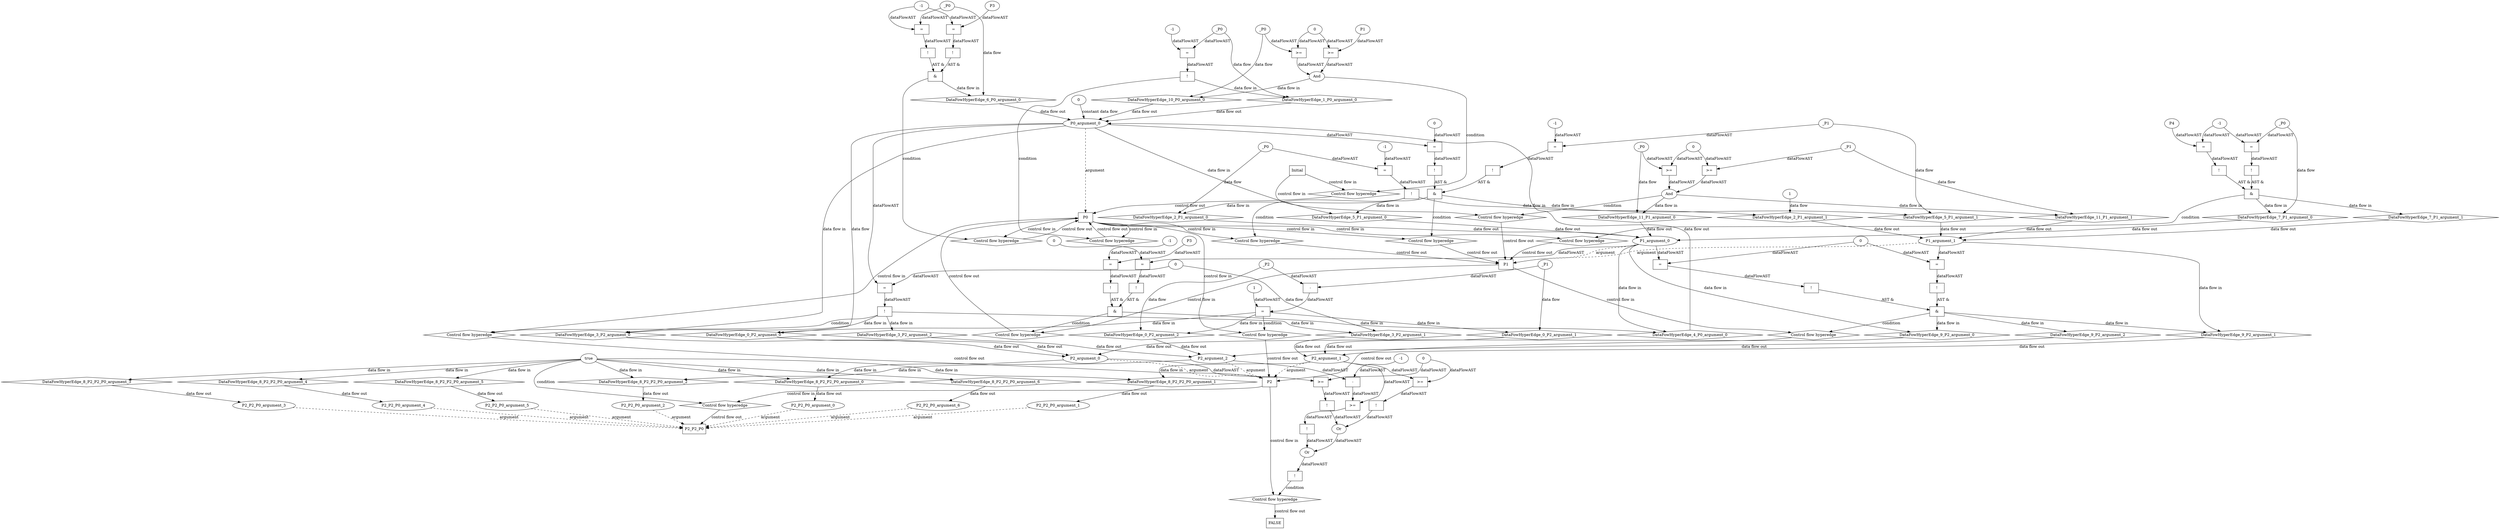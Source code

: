 digraph dag {
"P0" [label="P0" nodeName="P0" class=cfn  shape="rect"];
"P1" [label="P1" nodeName="P1" class=cfn  shape="rect"];
"P2" [label="P2" nodeName="P2" class=cfn  shape="rect"];
"P2_P2_P0" [label="P2_P2_P0" nodeName="P2_P2_P0" class=cfn  shape="rect"];
FALSE [label="FALSE" nodeName=FALSE class=cfn  shape="rect"];
Initial [label="Initial" nodeName=Initial class=cfn  shape="rect"];
ControlFowHyperEdge_0 [label="Control flow hyperedge" nodeName=ControlFowHyperEdge_0 class=controlFlowHyperEdge shape="diamond"];
"P0" -> ControlFowHyperEdge_0 [label="control flow in"]
ControlFowHyperEdge_0 -> "P2" [label="control flow out"]
ControlFowHyperEdge_1 [label="Control flow hyperedge" nodeName=ControlFowHyperEdge_1 class=controlFlowHyperEdge shape="diamond"];
"P0" -> ControlFowHyperEdge_1 [label="control flow in"]
ControlFowHyperEdge_1 -> "P0" [label="control flow out"]
ControlFowHyperEdge_2 [label="Control flow hyperedge" nodeName=ControlFowHyperEdge_2 class=controlFlowHyperEdge shape="diamond"];
"P0" -> ControlFowHyperEdge_2 [label="control flow in"]
ControlFowHyperEdge_2 -> "P1" [label="control flow out"]
ControlFowHyperEdge_3 [label="Control flow hyperedge" nodeName=ControlFowHyperEdge_3 class=controlFlowHyperEdge shape="diamond"];
"P0" -> ControlFowHyperEdge_3 [label="control flow in"]
ControlFowHyperEdge_3 -> "P2" [label="control flow out"]
ControlFowHyperEdge_4 [label="Control flow hyperedge" nodeName=ControlFowHyperEdge_4 class=controlFlowHyperEdge shape="diamond"];
"P1" -> ControlFowHyperEdge_4 [label="control flow in"]
ControlFowHyperEdge_4 -> "P0" [label="control flow out"]
ControlFowHyperEdge_5 [label="Control flow hyperedge" nodeName=ControlFowHyperEdge_5 class=controlFlowHyperEdge shape="diamond"];
"P0" -> ControlFowHyperEdge_5 [label="control flow in"]
ControlFowHyperEdge_5 -> "P1" [label="control flow out"]
ControlFowHyperEdge_6 [label="Control flow hyperedge" nodeName=ControlFowHyperEdge_6 class=controlFlowHyperEdge shape="diamond"];
"P0" -> ControlFowHyperEdge_6 [label="control flow in"]
ControlFowHyperEdge_6 -> "P0" [label="control flow out"]
ControlFowHyperEdge_7 [label="Control flow hyperedge" nodeName=ControlFowHyperEdge_7 class=controlFlowHyperEdge shape="diamond"];
"P0" -> ControlFowHyperEdge_7 [label="control flow in"]
ControlFowHyperEdge_7 -> "P1" [label="control flow out"]
ControlFowHyperEdge_8 [label="Control flow hyperedge" nodeName=ControlFowHyperEdge_8 class=controlFlowHyperEdge shape="diamond"];
"P2" -> ControlFowHyperEdge_8 [label="control flow in"]
ControlFowHyperEdge_8 -> "P2_P2_P0" [label="control flow out"]
ControlFowHyperEdge_9 [label="Control flow hyperedge" nodeName=ControlFowHyperEdge_9 class=controlFlowHyperEdge shape="diamond"];
"P1" -> ControlFowHyperEdge_9 [label="control flow in"]
ControlFowHyperEdge_9 -> "P2" [label="control flow out"]
ControlFowHyperEdge_10 [label="Control flow hyperedge" nodeName=ControlFowHyperEdge_10 class=controlFlowHyperEdge shape="diamond"];
"Initial" -> ControlFowHyperEdge_10 [label="control flow in"]
ControlFowHyperEdge_10 -> "P0" [label="control flow out"]
ControlFowHyperEdge_11 [label="Control flow hyperedge" nodeName=ControlFowHyperEdge_11 class=controlFlowHyperEdge shape="diamond"];
"Initial" -> ControlFowHyperEdge_11 [label="control flow in"]
ControlFowHyperEdge_11 -> "P1" [label="control flow out"]
ControlFowHyperEdge_12 [label="Control flow hyperedge" nodeName=ControlFowHyperEdge_12 class=controlFlowHyperEdge shape="diamond"];
"P2" -> ControlFowHyperEdge_12 [label="control flow in"]
ControlFowHyperEdge_12 -> "FALSE" [label="control flow out"]
"P2_argument_0" [label="P2_argument_0" nodeName=argument0 class=argument  head="P2" shape="oval"];
"P2_argument_0" -> "P2"[label="argument" style="dashed"]
"P2_argument_1" [label="P2_argument_1" nodeName=argument1 class=argument  head="P2" shape="oval"];
"P2_argument_1" -> "P2"[label="argument" style="dashed"]
"P2_argument_2" [label="P2_argument_2" nodeName=argument2 class=argument  head="P2" shape="oval"];
"P2_argument_2" -> "P2"[label="argument" style="dashed"]
"P0_argument_0" [label="P0_argument_0" nodeName=argument0 class=argument  head="P0" shape="oval"];
"P0_argument_0" -> "P0"[label="argument" style="dashed"]
"P1_argument_0" [label="P1_argument_0" nodeName=argument0 class=argument  head="P1" shape="oval"];
"P1_argument_0" -> "P1"[label="argument" style="dashed"]
"P1_argument_1" [label="P1_argument_1" nodeName=argument1 class=argument  head="P1" shape="oval"];
"P1_argument_1" -> "P1"[label="argument" style="dashed"]
"P2_P2_P0_argument_0" [label="P2_P2_P0_argument_0" nodeName=argument0 class=argument  head="P2_P2_P0" shape="oval"];
"P2_P2_P0_argument_0" -> "P2_P2_P0"[label="argument" style="dashed"]
"P2_P2_P0_argument_1" [label="P2_P2_P0_argument_1" nodeName=argument1 class=argument  head="P2_P2_P0" shape="oval"];
"P2_P2_P0_argument_1" -> "P2_P2_P0"[label="argument" style="dashed"]
"P2_P2_P0_argument_2" [label="P2_P2_P0_argument_2" nodeName=argument2 class=argument  head="P2_P2_P0" shape="oval"];
"P2_P2_P0_argument_2" -> "P2_P2_P0"[label="argument" style="dashed"]
"P2_P2_P0_argument_3" [label="P2_P2_P0_argument_3" nodeName=argument3 class=argument  head="P2_P2_P0" shape="oval"];
"P2_P2_P0_argument_3" -> "P2_P2_P0"[label="argument" style="dashed"]
"P2_P2_P0_argument_4" [label="P2_P2_P0_argument_4" nodeName=argument4 class=argument  head="P2_P2_P0" shape="oval"];
"P2_P2_P0_argument_4" -> "P2_P2_P0"[label="argument" style="dashed"]
"P2_P2_P0_argument_5" [label="P2_P2_P0_argument_5" nodeName=argument5 class=argument  head="P2_P2_P0" shape="oval"];
"P2_P2_P0_argument_5" -> "P2_P2_P0"[label="argument" style="dashed"]
"P2_P2_P0_argument_6" [label="P2_P2_P0_argument_6" nodeName=argument6 class=argument  head="P2_P2_P0" shape="oval"];
"P2_P2_P0_argument_6" -> "P2_P2_P0"[label="argument" style="dashed"]

"xxxP2___P0_0xxxguard_0_node_0" [label="=" nodeName="xxxP2___P0_0xxxguard_0_node_0" class=Operator  shape="rect"];
"xxxP2___P0_0xxxguard_0_node_1" [label="-" nodeName="xxxP2___P0_0xxxguard_0_node_1" class= Operator shape="rect"];
"xxxP2___P0_0xxxguard_0_node_4" [label="1" nodeName="xxxP2___P0_0xxxguard_0_node_4" class=Literal ];
"xxxP2___P0_0xxxguard_0_node_1" -> "xxxP2___P0_0xxxguard_0_node_0"[label="dataFlowAST"]
"xxxP2___P0_0xxxguard_0_node_4" -> "xxxP2___P0_0xxxguard_0_node_0"[label="dataFlowAST"]
"xxxP2___P0_0xxxdataFlow2_node_0" -> "xxxP2___P0_0xxxguard_0_node_1"[label="dataFlowAST"]
"xxxP2___P0_0xxxdataFlow1_node_0" -> "xxxP2___P0_0xxxguard_0_node_1"[label="dataFlowAST"]

"xxxP2___P0_0xxxguard_0_node_0" -> "ControlFowHyperEdge_0" [label="condition"];

"P0_argument_0" -> "DataFowHyperEdge_0_P2_argument_0" [label="data flow"];
"xxxP2___P0_0xxxdataFlow1_node_0" [label="_P1" nodeName="xxxP2___P0_0xxxdataFlow1_node_0" class=Constant ];

"xxxP2___P0_0xxxdataFlow1_node_0" -> "DataFowHyperEdge_0_P2_argument_1" [label="data flow"];
"xxxP2___P0_0xxxdataFlow2_node_0" [label="_P2" nodeName="xxxP2___P0_0xxxdataFlow2_node_0" class=Constant ];

"xxxP2___P0_0xxxdataFlow2_node_0" -> "DataFowHyperEdge_0_P2_argument_2" [label="data flow"];
"xxxP0___P0_1xxxguard_0_node_0" [label="!" nodeName="xxxP0___P0_1xxxguard_0_node_0" class=Operator shape="rect"];
"xxxP0___P0_1xxxguard_0_node_1" [label="=" nodeName="xxxP0___P0_1xxxguard_0_node_1" class=Operator  shape="rect"];
"xxxP0___P0_1xxxguard_0_node_3" [label="-1" nodeName="xxxP0___P0_1xxxguard_0_node_3" class=Literal ];
"xxxP0___P0_1xxxguard_0_node_1" -> "xxxP0___P0_1xxxguard_0_node_0"[label="dataFlowAST"]
"xxxP0___P0_1xxxdataFlow_0_node_0" -> "xxxP0___P0_1xxxguard_0_node_1"[label="dataFlowAST"]
"xxxP0___P0_1xxxguard_0_node_3" -> "xxxP0___P0_1xxxguard_0_node_1"[label="dataFlowAST"]

"xxxP0___P0_1xxxguard_0_node_0" -> "ControlFowHyperEdge_1" [label="condition"];
"xxxP0___P0_1xxxdataFlow_0_node_0" [label="_P0" nodeName="xxxP0___P0_1xxxdataFlow_0_node_0" class=Constant ];

"xxxP0___P0_1xxxdataFlow_0_node_0" -> "DataFowHyperEdge_1_P0_argument_0" [label="data flow"];
"xxxP1___P0_2xxxguard_0_node_0" [label="!" nodeName="xxxP1___P0_2xxxguard_0_node_0" class=Operator shape="rect"];
"xxxP1___P0_2xxxguard_0_node_1" [label="=" nodeName="xxxP1___P0_2xxxguard_0_node_1" class=Operator  shape="rect"];
"xxxP1___P0_2xxxguard_0_node_3" [label="-1" nodeName="xxxP1___P0_2xxxguard_0_node_3" class=Literal ];
"xxxP1___P0_2xxxguard_0_node_1" -> "xxxP1___P0_2xxxguard_0_node_0"[label="dataFlowAST"]
"xxxP1___P0_2xxxdataFlow_0_node_0" -> "xxxP1___P0_2xxxguard_0_node_1"[label="dataFlowAST"]
"xxxP1___P0_2xxxguard_0_node_3" -> "xxxP1___P0_2xxxguard_0_node_1"[label="dataFlowAST"]

"xxxP1___P0_2xxxguard_0_node_0" -> "ControlFowHyperEdge_2" [label="condition"];
"xxxP1___P0_2xxxdataFlow_0_node_0" [label="_P0" nodeName="xxxP1___P0_2xxxdataFlow_0_node_0" class=Constant ];

"xxxP1___P0_2xxxdataFlow_0_node_0" -> "DataFowHyperEdge_2_P1_argument_0" [label="data flow"];
"xxxP1___P0_2xxxdataFlow1_node_0" [label="1" nodeName="xxxP1___P0_2xxxdataFlow1_node_0" class=Literal ];

"xxxP1___P0_2xxxdataFlow1_node_0" -> "DataFowHyperEdge_2_P1_argument_1" [label="data flow"];
"xxxP2___P0_3xxxguard_0_node_0" [label="!" nodeName="xxxP2___P0_3xxxguard_0_node_0" class=Operator shape="rect"];
"xxxP2___P0_3xxxguard_0_node_1" [label="=" nodeName="xxxP2___P0_3xxxguard_0_node_1" class=Operator  shape="rect"];
"xxxP2___P0_3xxxguard_0_node_1" -> "xxxP2___P0_3xxxguard_0_node_0"[label="dataFlowAST"]
"P0_argument_0" -> "xxxP2___P0_3xxxguard_0_node_1"[label="dataFlowAST"]
"xxxP2___P0_3xxxdataFlow_0_node_0" -> "xxxP2___P0_3xxxguard_0_node_1"[label="dataFlowAST"]

"xxxP2___P0_3xxxguard_0_node_0" -> "ControlFowHyperEdge_3" [label="condition"];
"xxxP2___P0_3xxxdataFlow_0_node_0" [label="0" nodeName="xxxP2___P0_3xxxdataFlow_0_node_0" class=Literal ];

"xxxP2___P0_3xxxdataFlow_0_node_0" -> "DataFowHyperEdge_3_P2_argument_1" [label="data flow"];
"xxxP0___P1_4xxx_and" [label="&" nodeName="xxxP0___P1_4xxx_and" class=Operator shape="rect"];
"xxxP0___P1_4xxxguard_0_node_0" [label="!" nodeName="xxxP0___P1_4xxxguard_0_node_0" class=Operator shape="rect"];
"xxxP0___P1_4xxxguard_0_node_1" [label="=" nodeName="xxxP0___P1_4xxxguard_0_node_1" class=Operator  shape="rect"];
"xxxP0___P1_4xxxguard_0_node_2" [label="P3" nodeName="xxxP0___P1_4xxxguard_0_node_2" class=Constant ];
"xxxP0___P1_4xxxguard_0_node_3" [label="-1" nodeName="xxxP0___P1_4xxxguard_0_node_3" class=Literal ];
"xxxP0___P1_4xxxguard_0_node_1" -> "xxxP0___P1_4xxxguard_0_node_0"[label="dataFlowAST"]
"xxxP0___P1_4xxxguard_0_node_2" -> "xxxP0___P1_4xxxguard_0_node_1"[label="dataFlowAST"]
"xxxP0___P1_4xxxguard_0_node_3" -> "xxxP0___P1_4xxxguard_0_node_1"[label="dataFlowAST"]

"xxxP0___P1_4xxxguard_0_node_0" -> "xxxP0___P1_4xxx_and" [label="AST &"];
"xxxP0___P1_4xxxguard1_node_0" [label="!" nodeName="xxxP0___P1_4xxxguard1_node_0" class=Operator shape="rect"];
"xxxP0___P1_4xxxguard1_node_1" [label="=" nodeName="xxxP0___P1_4xxxguard1_node_1" class=Operator  shape="rect"];
"xxxP0___P1_4xxxguard1_node_3" [label="0" nodeName="xxxP0___P1_4xxxguard1_node_3" class=Literal ];
"xxxP0___P1_4xxxguard1_node_1" -> "xxxP0___P1_4xxxguard1_node_0"[label="dataFlowAST"]
"P1_argument_0" -> "xxxP0___P1_4xxxguard1_node_1"[label="dataFlowAST"]
"xxxP0___P1_4xxxguard1_node_3" -> "xxxP0___P1_4xxxguard1_node_1"[label="dataFlowAST"]

"xxxP0___P1_4xxxguard1_node_0" -> "xxxP0___P1_4xxx_and" [label="AST &"];
"xxxP0___P1_4xxx_and" -> "ControlFowHyperEdge_4" [label="condition"];
"xxxP1___P0_5xxx_and" [label="&" nodeName="xxxP1___P0_5xxx_and" class=Operator shape="rect"];
"xxxP1___P0_5xxxguard_0_node_0" [label="!" nodeName="xxxP1___P0_5xxxguard_0_node_0" class=Operator shape="rect"];
"xxxP1___P0_5xxxguard_0_node_1" [label="=" nodeName="xxxP1___P0_5xxxguard_0_node_1" class=Operator  shape="rect"];
"xxxP1___P0_5xxxguard_0_node_3" [label="-1" nodeName="xxxP1___P0_5xxxguard_0_node_3" class=Literal ];
"xxxP1___P0_5xxxguard_0_node_1" -> "xxxP1___P0_5xxxguard_0_node_0"[label="dataFlowAST"]
"xxxP1___P0_5xxxdataFlow_0_node_0" -> "xxxP1___P0_5xxxguard_0_node_1"[label="dataFlowAST"]
"xxxP1___P0_5xxxguard_0_node_3" -> "xxxP1___P0_5xxxguard_0_node_1"[label="dataFlowAST"]

"xxxP1___P0_5xxxguard_0_node_0" -> "xxxP1___P0_5xxx_and" [label="AST &"];
"xxxP1___P0_5xxxguard1_node_0" [label="!" nodeName="xxxP1___P0_5xxxguard1_node_0" class=Operator shape="rect"];
"xxxP1___P0_5xxxguard1_node_1" [label="=" nodeName="xxxP1___P0_5xxxguard1_node_1" class=Operator  shape="rect"];
"xxxP1___P0_5xxxguard1_node_3" [label="0" nodeName="xxxP1___P0_5xxxguard1_node_3" class=Literal ];
"xxxP1___P0_5xxxguard1_node_1" -> "xxxP1___P0_5xxxguard1_node_0"[label="dataFlowAST"]
"P0_argument_0" -> "xxxP1___P0_5xxxguard1_node_1"[label="dataFlowAST"]
"xxxP1___P0_5xxxguard1_node_3" -> "xxxP1___P0_5xxxguard1_node_1"[label="dataFlowAST"]

"xxxP1___P0_5xxxguard1_node_0" -> "xxxP1___P0_5xxx_and" [label="AST &"];
"xxxP1___P0_5xxx_and" -> "ControlFowHyperEdge_5" [label="condition"];
"xxxP1___P0_5xxxdataFlow_0_node_0" [label="_P1" nodeName="xxxP1___P0_5xxxdataFlow_0_node_0" class=Constant ];

"xxxP1___P0_5xxxdataFlow_0_node_0" -> "DataFowHyperEdge_5_P1_argument_1" [label="data flow"];
"xxxP0___P0_6xxx_and" [label="&" nodeName="xxxP0___P0_6xxx_and" class=Operator shape="rect"];
"xxxP0___P0_6xxxguard_0_node_0" [label="!" nodeName="xxxP0___P0_6xxxguard_0_node_0" class=Operator shape="rect"];
"xxxP0___P0_6xxxguard_0_node_1" [label="=" nodeName="xxxP0___P0_6xxxguard_0_node_1" class=Operator  shape="rect"];
"xxxP0___P0_6xxxguard_0_node_2" [label="P3" nodeName="xxxP0___P0_6xxxguard_0_node_2" class=Constant ];
"xxxP0___P0_6xxxguard_0_node_3" [label="-1" nodeName="xxxP0___P0_6xxxguard_0_node_3" class=Literal ];
"xxxP0___P0_6xxxguard_0_node_1" -> "xxxP0___P0_6xxxguard_0_node_0"[label="dataFlowAST"]
"xxxP0___P0_6xxxguard_0_node_2" -> "xxxP0___P0_6xxxguard_0_node_1"[label="dataFlowAST"]
"xxxP0___P0_6xxxguard_0_node_3" -> "xxxP0___P0_6xxxguard_0_node_1"[label="dataFlowAST"]

"xxxP0___P0_6xxxguard_0_node_0" -> "xxxP0___P0_6xxx_and" [label="AST &"];
"xxxP0___P0_6xxxguard1_node_0" [label="!" nodeName="xxxP0___P0_6xxxguard1_node_0" class=Operator shape="rect"];
"xxxP0___P0_6xxxguard1_node_1" [label="=" nodeName="xxxP0___P0_6xxxguard1_node_1" class=Operator  shape="rect"];
"xxxP0___P0_6xxxguard1_node_1" -> "xxxP0___P0_6xxxguard1_node_0"[label="dataFlowAST"]
"xxxP0___P0_6xxxdataFlow_0_node_0" -> "xxxP0___P0_6xxxguard1_node_1"[label="dataFlowAST"]
"xxxP0___P0_6xxxguard_0_node_3" -> "xxxP0___P0_6xxxguard1_node_1"[label="dataFlowAST"]

"xxxP0___P0_6xxxguard1_node_0" -> "xxxP0___P0_6xxx_and" [label="AST &"];
"xxxP0___P0_6xxx_and" -> "ControlFowHyperEdge_6" [label="condition"];
"xxxP0___P0_6xxxdataFlow_0_node_0" [label="_P0" nodeName="xxxP0___P0_6xxxdataFlow_0_node_0" class=Constant ];

"xxxP0___P0_6xxxdataFlow_0_node_0" -> "DataFowHyperEdge_6_P0_argument_0" [label="data flow"];
"xxxP1___P0_7xxx_and" [label="&" nodeName="xxxP1___P0_7xxx_and" class=Operator shape="rect"];
"xxxP1___P0_7xxxguard_0_node_0" [label="!" nodeName="xxxP1___P0_7xxxguard_0_node_0" class=Operator shape="rect"];
"xxxP1___P0_7xxxguard_0_node_1" [label="=" nodeName="xxxP1___P0_7xxxguard_0_node_1" class=Operator  shape="rect"];
"xxxP1___P0_7xxxguard_0_node_2" [label="P4" nodeName="xxxP1___P0_7xxxguard_0_node_2" class=Constant ];
"xxxP1___P0_7xxxguard_0_node_3" [label="-1" nodeName="xxxP1___P0_7xxxguard_0_node_3" class=Literal ];
"xxxP1___P0_7xxxguard_0_node_1" -> "xxxP1___P0_7xxxguard_0_node_0"[label="dataFlowAST"]
"xxxP1___P0_7xxxguard_0_node_2" -> "xxxP1___P0_7xxxguard_0_node_1"[label="dataFlowAST"]
"xxxP1___P0_7xxxguard_0_node_3" -> "xxxP1___P0_7xxxguard_0_node_1"[label="dataFlowAST"]

"xxxP1___P0_7xxxguard_0_node_0" -> "xxxP1___P0_7xxx_and" [label="AST &"];
"xxxP1___P0_7xxxguard1_node_0" [label="!" nodeName="xxxP1___P0_7xxxguard1_node_0" class=Operator shape="rect"];
"xxxP1___P0_7xxxguard1_node_1" [label="=" nodeName="xxxP1___P0_7xxxguard1_node_1" class=Operator  shape="rect"];
"xxxP1___P0_7xxxguard1_node_1" -> "xxxP1___P0_7xxxguard1_node_0"[label="dataFlowAST"]
"xxxP1___P0_7xxxdataFlow_0_node_0" -> "xxxP1___P0_7xxxguard1_node_1"[label="dataFlowAST"]
"xxxP1___P0_7xxxguard_0_node_3" -> "xxxP1___P0_7xxxguard1_node_1"[label="dataFlowAST"]

"xxxP1___P0_7xxxguard1_node_0" -> "xxxP1___P0_7xxx_and" [label="AST &"];
"xxxP1___P0_7xxx_and" -> "ControlFowHyperEdge_7" [label="condition"];
"xxxP1___P0_7xxxdataFlow_0_node_0" [label="_P0" nodeName="xxxP1___P0_7xxxdataFlow_0_node_0" class=Constant ];

"xxxP1___P0_7xxxdataFlow_0_node_0" -> "DataFowHyperEdge_7_P1_argument_0" [label="data flow"];
"xxxP2_P2_P0___P2_8xxxguard_0_node_0" [label="true" nodeName="xxxP2_P2_P0___P2_8xxxguard_0_node_0" class=BoolValue ];

"xxxP2_P2_P0___P2_8xxxguard_0_node_0" -> "ControlFowHyperEdge_8" [label="condition"];
"xxxP2___P1_9xxx_and" [label="&" nodeName="xxxP2___P1_9xxx_and" class=Operator shape="rect"];
"xxxP2___P1_9xxxguard_0_node_0" [label="!" nodeName="xxxP2___P1_9xxxguard_0_node_0" class=Operator shape="rect"];
"xxxP2___P1_9xxxguard_0_node_1" [label="=" nodeName="xxxP2___P1_9xxxguard_0_node_1" class=Operator  shape="rect"];
"xxxP2___P1_9xxxguard_0_node_3" [label="0" nodeName="xxxP2___P1_9xxxguard_0_node_3" class=Literal ];
"xxxP2___P1_9xxxguard_0_node_1" -> "xxxP2___P1_9xxxguard_0_node_0"[label="dataFlowAST"]
"P1_argument_1" -> "xxxP2___P1_9xxxguard_0_node_1"[label="dataFlowAST"]
"xxxP2___P1_9xxxguard_0_node_3" -> "xxxP2___P1_9xxxguard_0_node_1"[label="dataFlowAST"]

"xxxP2___P1_9xxxguard_0_node_0" -> "xxxP2___P1_9xxx_and" [label="AST &"];
"xxxP2___P1_9xxxguard1_node_0" [label="!" nodeName="xxxP2___P1_9xxxguard1_node_0" class=Operator shape="rect"];
"xxxP2___P1_9xxxguard1_node_1" [label="=" nodeName="xxxP2___P1_9xxxguard1_node_1" class=Operator  shape="rect"];
"xxxP2___P1_9xxxguard1_node_1" -> "xxxP2___P1_9xxxguard1_node_0"[label="dataFlowAST"]
"P1_argument_0" -> "xxxP2___P1_9xxxguard1_node_1"[label="dataFlowAST"]
"xxxP2___P1_9xxxguard_0_node_3" -> "xxxP2___P1_9xxxguard1_node_1"[label="dataFlowAST"]

"xxxP2___P1_9xxxguard1_node_0" -> "xxxP2___P1_9xxx_and" [label="AST &"];
"xxxP2___P1_9xxx_and" -> "ControlFowHyperEdge_9" [label="condition"];
"xxxP0___Initial_10xxxguard_0_node_0" [label="And" nodeName="xxxP0___Initial_10xxxguard_0_node_0" class=Operator ];
"xxxP0___Initial_10xxxguard_0_node_1" [label=">=" nodeName="xxxP0___Initial_10xxxguard_0_node_1" class=Operator  shape="rect"];
"xxxP0___Initial_10xxxguard_0_node_3" [label="0" nodeName="xxxP0___Initial_10xxxguard_0_node_3" class=Literal ];
"xxxP0___Initial_10xxxguard_0_node_4" [label=">=" nodeName="xxxP0___Initial_10xxxguard_0_node_4" class=Operator  shape="rect"];
"xxxP0___Initial_10xxxguard_0_node_5" [label="P1" nodeName="xxxP0___Initial_10xxxguard_0_node_5" class=Constant ];
"xxxP0___Initial_10xxxguard_0_node_1" -> "xxxP0___Initial_10xxxguard_0_node_0"[label="dataFlowAST"]
"xxxP0___Initial_10xxxguard_0_node_4" -> "xxxP0___Initial_10xxxguard_0_node_0"[label="dataFlowAST"]
"xxxP0___Initial_10xxxdataFlow_0_node_0" -> "xxxP0___Initial_10xxxguard_0_node_1"[label="dataFlowAST"]
"xxxP0___Initial_10xxxguard_0_node_3" -> "xxxP0___Initial_10xxxguard_0_node_1"[label="dataFlowAST"]
"xxxP0___Initial_10xxxguard_0_node_5" -> "xxxP0___Initial_10xxxguard_0_node_4"[label="dataFlowAST"]
"xxxP0___Initial_10xxxguard_0_node_3" -> "xxxP0___Initial_10xxxguard_0_node_4"[label="dataFlowAST"]

"xxxP0___Initial_10xxxguard_0_node_0" -> "ControlFowHyperEdge_10" [label="condition"];
"xxxP0___Initial_10xxxdataFlow_0_node_0" [label="_P0" nodeName="xxxP0___Initial_10xxxdataFlow_0_node_0" class=Constant ];

"xxxP0___Initial_10xxxdataFlow_0_node_0" -> "DataFowHyperEdge_10_P0_argument_0" [label="data flow"];
"xxxP1___Initial_11xxxguard_0_node_0" [label="And" nodeName="xxxP1___Initial_11xxxguard_0_node_0" class=Operator ];
"xxxP1___Initial_11xxxguard_0_node_1" [label=">=" nodeName="xxxP1___Initial_11xxxguard_0_node_1" class=Operator  shape="rect"];
"xxxP1___Initial_11xxxguard_0_node_3" [label="0" nodeName="xxxP1___Initial_11xxxguard_0_node_3" class=Literal ];
"xxxP1___Initial_11xxxguard_0_node_4" [label=">=" nodeName="xxxP1___Initial_11xxxguard_0_node_4" class=Operator  shape="rect"];
"xxxP1___Initial_11xxxguard_0_node_1" -> "xxxP1___Initial_11xxxguard_0_node_0"[label="dataFlowAST"]
"xxxP1___Initial_11xxxguard_0_node_4" -> "xxxP1___Initial_11xxxguard_0_node_0"[label="dataFlowAST"]
"xxxP1___Initial_11xxxdataFlow_0_node_0" -> "xxxP1___Initial_11xxxguard_0_node_1"[label="dataFlowAST"]
"xxxP1___Initial_11xxxguard_0_node_3" -> "xxxP1___Initial_11xxxguard_0_node_1"[label="dataFlowAST"]
"xxxP1___Initial_11xxxdataFlow1_node_0" -> "xxxP1___Initial_11xxxguard_0_node_4"[label="dataFlowAST"]
"xxxP1___Initial_11xxxguard_0_node_3" -> "xxxP1___Initial_11xxxguard_0_node_4"[label="dataFlowAST"]

"xxxP1___Initial_11xxxguard_0_node_0" -> "ControlFowHyperEdge_11" [label="condition"];
"xxxP1___Initial_11xxxdataFlow_0_node_0" [label="_P0" nodeName="xxxP1___Initial_11xxxdataFlow_0_node_0" class=Constant ];

"xxxP1___Initial_11xxxdataFlow_0_node_0" -> "DataFowHyperEdge_11_P1_argument_0" [label="data flow"];
"xxxP1___Initial_11xxxdataFlow1_node_0" [label="_P1" nodeName="xxxP1___Initial_11xxxdataFlow1_node_0" class=Constant ];

"xxxP1___Initial_11xxxdataFlow1_node_0" -> "DataFowHyperEdge_11_P1_argument_1" [label="data flow"];
"xxxFALSE___P2_12xxxguard_0_node_0" [label="!" nodeName="xxxFALSE___P2_12xxxguard_0_node_0" class=Operator shape="rect"];
"xxxFALSE___P2_12xxxguard_0_node_1" [label="Or" nodeName="xxxFALSE___P2_12xxxguard_0_node_1" class=Operator ];
"xxxFALSE___P2_12xxxguard_0_node_2" [label="Or" nodeName="xxxFALSE___P2_12xxxguard_0_node_2" class=Operator ];
"xxxFALSE___P2_12xxxguard_0_node_3" [label="!" nodeName="xxxFALSE___P2_12xxxguard_0_node_3" class=Operator shape="rect"];
"xxxFALSE___P2_12xxxguard_0_node_4" [label=">=" nodeName="xxxFALSE___P2_12xxxguard_0_node_4" class=Operator  shape="rect"];
"xxxFALSE___P2_12xxxguard_0_node_6" [label="0" nodeName="xxxFALSE___P2_12xxxguard_0_node_6" class=Literal ];
"xxxFALSE___P2_12xxxguard_0_node_7" [label="!" nodeName="xxxFALSE___P2_12xxxguard_0_node_7" class=Operator shape="rect"];
"xxxFALSE___P2_12xxxguard_0_node_8" [label=">=" nodeName="xxxFALSE___P2_12xxxguard_0_node_8" class=Operator  shape="rect"];
"xxxFALSE___P2_12xxxguard_0_node_11" [label="!" nodeName="xxxFALSE___P2_12xxxguard_0_node_11" class=Operator shape="rect"];
"xxxFALSE___P2_12xxxguard_0_node_12" [label=">=" nodeName="xxxFALSE___P2_12xxxguard_0_node_12" class=Operator  shape="rect"];
"xxxFALSE___P2_12xxxguard_0_node_14" [label="-" nodeName="xxxFALSE___P2_12xxxguard_0_node_14" class= Operator shape="rect"];
"xxxFALSE___P2_12xxxguard_0_node_16" [label="-1" nodeName="xxxFALSE___P2_12xxxguard_0_node_16" class=Literal ];
"xxxFALSE___P2_12xxxguard_0_node_1" -> "xxxFALSE___P2_12xxxguard_0_node_0"[label="dataFlowAST"]
"xxxFALSE___P2_12xxxguard_0_node_2" -> "xxxFALSE___P2_12xxxguard_0_node_1"[label="dataFlowAST"]
"xxxFALSE___P2_12xxxguard_0_node_11" -> "xxxFALSE___P2_12xxxguard_0_node_1"[label="dataFlowAST"]
"xxxFALSE___P2_12xxxguard_0_node_3" -> "xxxFALSE___P2_12xxxguard_0_node_2"[label="dataFlowAST"]
"xxxFALSE___P2_12xxxguard_0_node_7" -> "xxxFALSE___P2_12xxxguard_0_node_2"[label="dataFlowAST"]
"xxxFALSE___P2_12xxxguard_0_node_4" -> "xxxFALSE___P2_12xxxguard_0_node_3"[label="dataFlowAST"]
"P2_argument_0" -> "xxxFALSE___P2_12xxxguard_0_node_4"[label="dataFlowAST"]
"xxxFALSE___P2_12xxxguard_0_node_6" -> "xxxFALSE___P2_12xxxguard_0_node_4"[label="dataFlowAST"]
"xxxFALSE___P2_12xxxguard_0_node_8" -> "xxxFALSE___P2_12xxxguard_0_node_7"[label="dataFlowAST"]
"P2_argument_1" -> "xxxFALSE___P2_12xxxguard_0_node_8"[label="dataFlowAST"]
"xxxFALSE___P2_12xxxguard_0_node_6" -> "xxxFALSE___P2_12xxxguard_0_node_8"[label="dataFlowAST"]
"xxxFALSE___P2_12xxxguard_0_node_12" -> "xxxFALSE___P2_12xxxguard_0_node_11"[label="dataFlowAST"]
"P2_argument_1" -> "xxxFALSE___P2_12xxxguard_0_node_12"[label="dataFlowAST"]
"xxxFALSE___P2_12xxxguard_0_node_14" -> "xxxFALSE___P2_12xxxguard_0_node_12"[label="dataFlowAST"]
"P2_argument_2" -> "xxxFALSE___P2_12xxxguard_0_node_14"[label="dataFlowAST"]
"xxxFALSE___P2_12xxxguard_0_node_16" -> "xxxFALSE___P2_12xxxguard_0_node_14"[label="dataFlowAST"]

"xxxFALSE___P2_12xxxguard_0_node_0" -> "ControlFowHyperEdge_12" [label="condition"];
"DataFowHyperEdge_0_P2_argument_0" [label="DataFowHyperEdge_0_P2_argument_0" nodeName="DataFowHyperEdge_0_P2_argument_0" class=DataFlowHyperedge shape="diamond"];
"DataFowHyperEdge_0_P2_argument_0" -> "P2_argument_0"[label="data flow out"]
"xxxP2___P0_0xxxguard_0_node_0" -> "DataFowHyperEdge_0_P2_argument_0"[label="data flow in"]
"DataFowHyperEdge_0_P2_argument_1" [label="DataFowHyperEdge_0_P2_argument_1" nodeName="DataFowHyperEdge_0_P2_argument_1" class=DataFlowHyperedge shape="diamond"];
"DataFowHyperEdge_0_P2_argument_1" -> "P2_argument_1"[label="data flow out"]
"xxxP2___P0_0xxxguard_0_node_0" -> "DataFowHyperEdge_0_P2_argument_1"[label="data flow in"]
"DataFowHyperEdge_0_P2_argument_2" [label="DataFowHyperEdge_0_P2_argument_2" nodeName="DataFowHyperEdge_0_P2_argument_2" class=DataFlowHyperedge shape="diamond"];
"DataFowHyperEdge_0_P2_argument_2" -> "P2_argument_2"[label="data flow out"]
"xxxP2___P0_0xxxguard_0_node_0" -> "DataFowHyperEdge_0_P2_argument_2"[label="data flow in"]
"DataFowHyperEdge_1_P0_argument_0" [label="DataFowHyperEdge_1_P0_argument_0" nodeName="DataFowHyperEdge_1_P0_argument_0" class=DataFlowHyperedge shape="diamond"];
"DataFowHyperEdge_1_P0_argument_0" -> "P0_argument_0"[label="data flow out"]
"xxxP0___P0_1xxxguard_0_node_0" -> "DataFowHyperEdge_1_P0_argument_0"[label="data flow in"]
"DataFowHyperEdge_2_P1_argument_0" [label="DataFowHyperEdge_2_P1_argument_0" nodeName="DataFowHyperEdge_2_P1_argument_0" class=DataFlowHyperedge shape="diamond"];
"DataFowHyperEdge_2_P1_argument_0" -> "P1_argument_0"[label="data flow out"]
"xxxP1___P0_2xxxguard_0_node_0" -> "DataFowHyperEdge_2_P1_argument_0"[label="data flow in"]
"DataFowHyperEdge_2_P1_argument_1" [label="DataFowHyperEdge_2_P1_argument_1" nodeName="DataFowHyperEdge_2_P1_argument_1" class=DataFlowHyperedge shape="diamond"];
"DataFowHyperEdge_2_P1_argument_1" -> "P1_argument_1"[label="data flow out"]
"xxxP1___P0_2xxxguard_0_node_0" -> "DataFowHyperEdge_2_P1_argument_1"[label="data flow in"]
"DataFowHyperEdge_3_P2_argument_0" [label="DataFowHyperEdge_3_P2_argument_0" nodeName="DataFowHyperEdge_3_P2_argument_0" class=DataFlowHyperedge shape="diamond"];
"DataFowHyperEdge_3_P2_argument_0" -> "P2_argument_0"[label="data flow out"]
"xxxP2___P0_3xxxguard_0_node_0" -> "DataFowHyperEdge_3_P2_argument_0"[label="data flow in"]
"DataFowHyperEdge_3_P2_argument_1" [label="DataFowHyperEdge_3_P2_argument_1" nodeName="DataFowHyperEdge_3_P2_argument_1" class=DataFlowHyperedge shape="diamond"];
"DataFowHyperEdge_3_P2_argument_1" -> "P2_argument_1"[label="data flow out"]
"xxxP2___P0_3xxxguard_0_node_0" -> "DataFowHyperEdge_3_P2_argument_1"[label="data flow in"]
"DataFowHyperEdge_3_P2_argument_2" [label="DataFowHyperEdge_3_P2_argument_2" nodeName="DataFowHyperEdge_3_P2_argument_2" class=DataFlowHyperedge shape="diamond"];
"DataFowHyperEdge_3_P2_argument_2" -> "P2_argument_2"[label="data flow out"]
"xxxP2___P0_3xxxguard_0_node_0" -> "DataFowHyperEdge_3_P2_argument_2"[label="data flow in"]
"DataFowHyperEdge_4_P0_argument_0" [label="DataFowHyperEdge_4_P0_argument_0" nodeName="DataFowHyperEdge_4_P0_argument_0" class=DataFlowHyperedge shape="diamond"];
"DataFowHyperEdge_4_P0_argument_0" -> "P0_argument_0"[label="data flow out"]
"xxxP0___P1_4xxx_and" -> "DataFowHyperEdge_4_P0_argument_0"[label="data flow in"]
"DataFowHyperEdge_5_P1_argument_0" [label="DataFowHyperEdge_5_P1_argument_0" nodeName="DataFowHyperEdge_5_P1_argument_0" class=DataFlowHyperedge shape="diamond"];
"DataFowHyperEdge_5_P1_argument_0" -> "P1_argument_0"[label="data flow out"]
"xxxP1___P0_5xxx_and" -> "DataFowHyperEdge_5_P1_argument_0"[label="data flow in"]
"DataFowHyperEdge_5_P1_argument_1" [label="DataFowHyperEdge_5_P1_argument_1" nodeName="DataFowHyperEdge_5_P1_argument_1" class=DataFlowHyperedge shape="diamond"];
"DataFowHyperEdge_5_P1_argument_1" -> "P1_argument_1"[label="data flow out"]
"xxxP1___P0_5xxx_and" -> "DataFowHyperEdge_5_P1_argument_1"[label="data flow in"]
"DataFowHyperEdge_6_P0_argument_0" [label="DataFowHyperEdge_6_P0_argument_0" nodeName="DataFowHyperEdge_6_P0_argument_0" class=DataFlowHyperedge shape="diamond"];
"DataFowHyperEdge_6_P0_argument_0" -> "P0_argument_0"[label="data flow out"]
"xxxP0___P0_6xxx_and" -> "DataFowHyperEdge_6_P0_argument_0"[label="data flow in"]
"DataFowHyperEdge_7_P1_argument_0" [label="DataFowHyperEdge_7_P1_argument_0" nodeName="DataFowHyperEdge_7_P1_argument_0" class=DataFlowHyperedge shape="diamond"];
"DataFowHyperEdge_7_P1_argument_0" -> "P1_argument_0"[label="data flow out"]
"xxxP1___P0_7xxx_and" -> "DataFowHyperEdge_7_P1_argument_0"[label="data flow in"]
"DataFowHyperEdge_7_P1_argument_1" [label="DataFowHyperEdge_7_P1_argument_1" nodeName="DataFowHyperEdge_7_P1_argument_1" class=DataFlowHyperedge shape="diamond"];
"DataFowHyperEdge_7_P1_argument_1" -> "P1_argument_1"[label="data flow out"]
"xxxP1___P0_7xxx_and" -> "DataFowHyperEdge_7_P1_argument_1"[label="data flow in"]
"DataFowHyperEdge_8_P2_P2_P0_argument_0" [label="DataFowHyperEdge_8_P2_P2_P0_argument_0" nodeName="DataFowHyperEdge_8_P2_P2_P0_argument_0" class=DataFlowHyperedge shape="diamond"];
"DataFowHyperEdge_8_P2_P2_P0_argument_0" -> "P2_P2_P0_argument_0"[label="data flow out"]
"xxxP2_P2_P0___P2_8xxxguard_0_node_0" -> "DataFowHyperEdge_8_P2_P2_P0_argument_0"[label="data flow in"]
"DataFowHyperEdge_8_P2_P2_P0_argument_1" [label="DataFowHyperEdge_8_P2_P2_P0_argument_1" nodeName="DataFowHyperEdge_8_P2_P2_P0_argument_1" class=DataFlowHyperedge shape="diamond"];
"DataFowHyperEdge_8_P2_P2_P0_argument_1" -> "P2_P2_P0_argument_1"[label="data flow out"]
"xxxP2_P2_P0___P2_8xxxguard_0_node_0" -> "DataFowHyperEdge_8_P2_P2_P0_argument_1"[label="data flow in"]
"DataFowHyperEdge_8_P2_P2_P0_argument_2" [label="DataFowHyperEdge_8_P2_P2_P0_argument_2" nodeName="DataFowHyperEdge_8_P2_P2_P0_argument_2" class=DataFlowHyperedge shape="diamond"];
"DataFowHyperEdge_8_P2_P2_P0_argument_2" -> "P2_P2_P0_argument_2"[label="data flow out"]
"xxxP2_P2_P0___P2_8xxxguard_0_node_0" -> "DataFowHyperEdge_8_P2_P2_P0_argument_2"[label="data flow in"]
"DataFowHyperEdge_8_P2_P2_P0_argument_3" [label="DataFowHyperEdge_8_P2_P2_P0_argument_3" nodeName="DataFowHyperEdge_8_P2_P2_P0_argument_3" class=DataFlowHyperedge shape="diamond"];
"DataFowHyperEdge_8_P2_P2_P0_argument_3" -> "P2_P2_P0_argument_3"[label="data flow out"]
"xxxP2_P2_P0___P2_8xxxguard_0_node_0" -> "DataFowHyperEdge_8_P2_P2_P0_argument_3"[label="data flow in"]
"DataFowHyperEdge_8_P2_P2_P0_argument_4" [label="DataFowHyperEdge_8_P2_P2_P0_argument_4" nodeName="DataFowHyperEdge_8_P2_P2_P0_argument_4" class=DataFlowHyperedge shape="diamond"];
"DataFowHyperEdge_8_P2_P2_P0_argument_4" -> "P2_P2_P0_argument_4"[label="data flow out"]
"xxxP2_P2_P0___P2_8xxxguard_0_node_0" -> "DataFowHyperEdge_8_P2_P2_P0_argument_4"[label="data flow in"]
"DataFowHyperEdge_8_P2_P2_P0_argument_5" [label="DataFowHyperEdge_8_P2_P2_P0_argument_5" nodeName="DataFowHyperEdge_8_P2_P2_P0_argument_5" class=DataFlowHyperedge shape="diamond"];
"DataFowHyperEdge_8_P2_P2_P0_argument_5" -> "P2_P2_P0_argument_5"[label="data flow out"]
"xxxP2_P2_P0___P2_8xxxguard_0_node_0" -> "DataFowHyperEdge_8_P2_P2_P0_argument_5"[label="data flow in"]
"DataFowHyperEdge_8_P2_P2_P0_argument_6" [label="DataFowHyperEdge_8_P2_P2_P0_argument_6" nodeName="DataFowHyperEdge_8_P2_P2_P0_argument_6" class=DataFlowHyperedge shape="diamond"];
"DataFowHyperEdge_8_P2_P2_P0_argument_6" -> "P2_P2_P0_argument_6"[label="data flow out"]
"xxxP2_P2_P0___P2_8xxxguard_0_node_0" -> "DataFowHyperEdge_8_P2_P2_P0_argument_6"[label="data flow in"]
"DataFowHyperEdge_9_P2_argument_0" [label="DataFowHyperEdge_9_P2_argument_0" nodeName="DataFowHyperEdge_9_P2_argument_0" class=DataFlowHyperedge shape="diamond"];
"DataFowHyperEdge_9_P2_argument_0" -> "P2_argument_0"[label="data flow out"]
"xxxP2___P1_9xxx_and" -> "DataFowHyperEdge_9_P2_argument_0"[label="data flow in"]
"DataFowHyperEdge_9_P2_argument_1" [label="DataFowHyperEdge_9_P2_argument_1" nodeName="DataFowHyperEdge_9_P2_argument_1" class=DataFlowHyperedge shape="diamond"];
"DataFowHyperEdge_9_P2_argument_1" -> "P2_argument_1"[label="data flow out"]
"xxxP2___P1_9xxx_and" -> "DataFowHyperEdge_9_P2_argument_1"[label="data flow in"]
"DataFowHyperEdge_9_P2_argument_2" [label="DataFowHyperEdge_9_P2_argument_2" nodeName="DataFowHyperEdge_9_P2_argument_2" class=DataFlowHyperedge shape="diamond"];
"DataFowHyperEdge_9_P2_argument_2" -> "P2_argument_2"[label="data flow out"]
"xxxP2___P1_9xxx_and" -> "DataFowHyperEdge_9_P2_argument_2"[label="data flow in"]
"DataFowHyperEdge_10_P0_argument_0" [label="DataFowHyperEdge_10_P0_argument_0" nodeName="DataFowHyperEdge_10_P0_argument_0" class=DataFlowHyperedge shape="diamond"];
"DataFowHyperEdge_10_P0_argument_0" -> "P0_argument_0"[label="data flow out"]
"xxxP0___Initial_10xxxguard_0_node_0" -> "DataFowHyperEdge_10_P0_argument_0"[label="data flow in"]
"DataFowHyperEdge_11_P1_argument_0" [label="DataFowHyperEdge_11_P1_argument_0" nodeName="DataFowHyperEdge_11_P1_argument_0" class=DataFlowHyperedge shape="diamond"];
"DataFowHyperEdge_11_P1_argument_0" -> "P1_argument_0"[label="data flow out"]
"xxxP1___Initial_11xxxguard_0_node_0" -> "DataFowHyperEdge_11_P1_argument_0"[label="data flow in"]
"DataFowHyperEdge_11_P1_argument_1" [label="DataFowHyperEdge_11_P1_argument_1" nodeName="DataFowHyperEdge_11_P1_argument_1" class=DataFlowHyperedge shape="diamond"];
"DataFowHyperEdge_11_P1_argument_1" -> "P1_argument_1"[label="data flow out"]
"xxxP1___Initial_11xxxguard_0_node_0" -> "DataFowHyperEdge_11_P1_argument_1"[label="data flow in"]
"xxxP2___P0_0xxxP0_argument_0_constant_0" [label="0" nodeName="xxxP2___P0_0xxxP0_argument_0_constant_0" class=Constant];
"xxxP2___P0_0xxxP0_argument_0_constant_0" -> "P0_argument_0" [label="constant data flow"];
"P0_argument_0" -> "DataFowHyperEdge_3_P2_argument_0"[label="data flow in"]
"P1_argument_0" -> "DataFowHyperEdge_4_P0_argument_0"[label="data flow in"]
"P0_argument_0" -> "DataFowHyperEdge_5_P1_argument_0"[label="data flow in"]
"P2_argument_0" -> "DataFowHyperEdge_8_P2_P2_P0_argument_0"[label="data flow in"]
"P2_argument_1" -> "DataFowHyperEdge_8_P2_P2_P0_argument_1"[label="data flow in"]
"P2_argument_2" -> "DataFowHyperEdge_8_P2_P2_P0_argument_2"[label="data flow in"]
"P1_argument_0" -> "DataFowHyperEdge_9_P2_argument_0"[label="data flow in"]
"P1_argument_1" -> "DataFowHyperEdge_9_P2_argument_1"[label="data flow in"]




}
